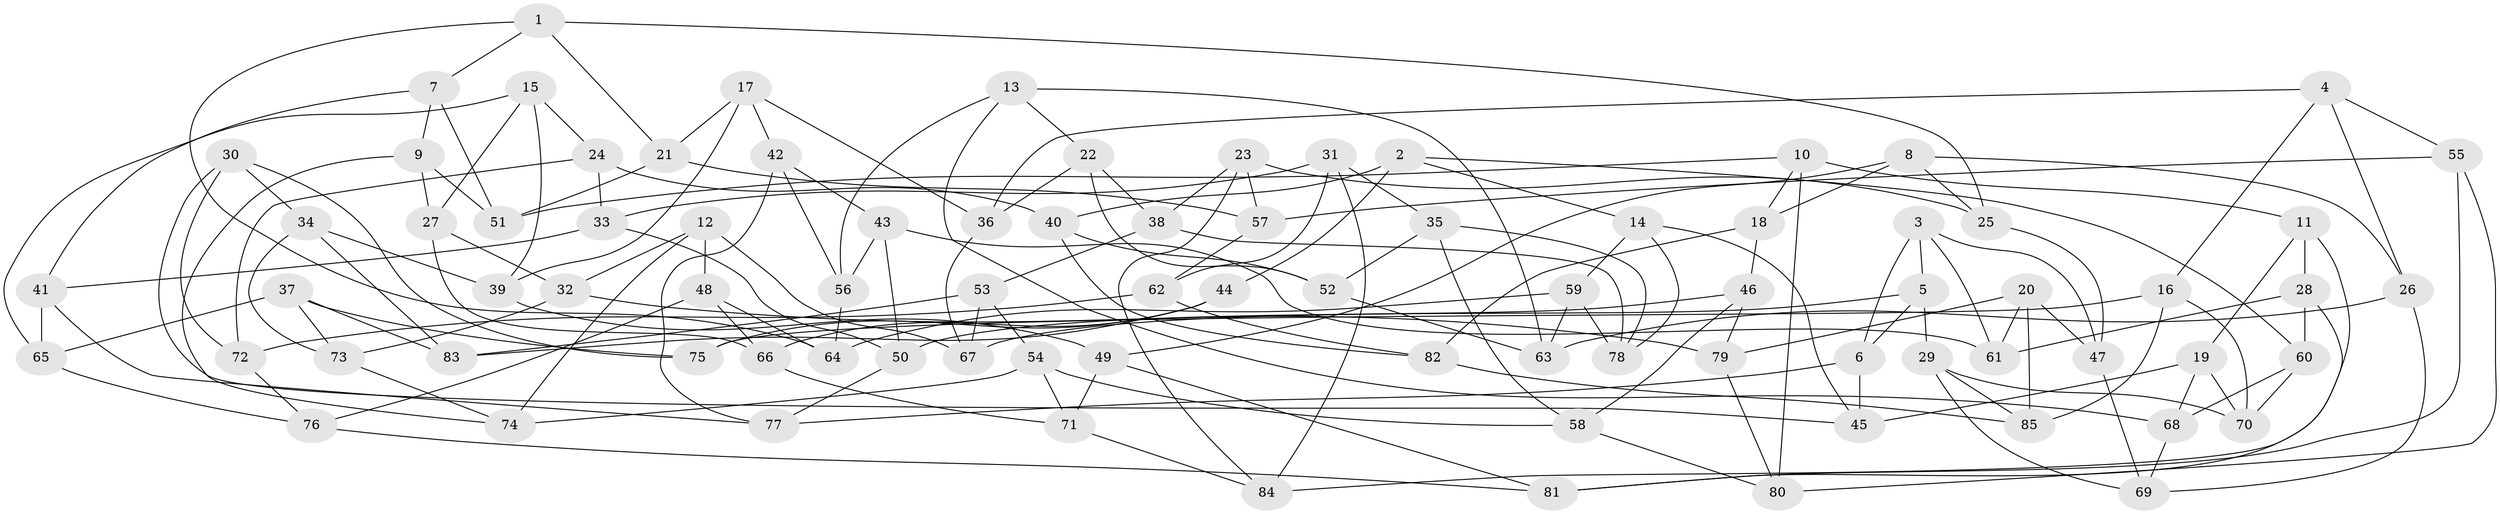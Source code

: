 // coarse degree distribution, {6: 0.45098039215686275, 5: 0.21568627450980393, 4: 0.3137254901960784, 3: 0.0196078431372549}
// Generated by graph-tools (version 1.1) at 2025/24/03/03/25 07:24:30]
// undirected, 85 vertices, 170 edges
graph export_dot {
graph [start="1"]
  node [color=gray90,style=filled];
  1;
  2;
  3;
  4;
  5;
  6;
  7;
  8;
  9;
  10;
  11;
  12;
  13;
  14;
  15;
  16;
  17;
  18;
  19;
  20;
  21;
  22;
  23;
  24;
  25;
  26;
  27;
  28;
  29;
  30;
  31;
  32;
  33;
  34;
  35;
  36;
  37;
  38;
  39;
  40;
  41;
  42;
  43;
  44;
  45;
  46;
  47;
  48;
  49;
  50;
  51;
  52;
  53;
  54;
  55;
  56;
  57;
  58;
  59;
  60;
  61;
  62;
  63;
  64;
  65;
  66;
  67;
  68;
  69;
  70;
  71;
  72;
  73;
  74;
  75;
  76;
  77;
  78;
  79;
  80;
  81;
  82;
  83;
  84;
  85;
  1 -- 7;
  1 -- 21;
  1 -- 64;
  1 -- 25;
  2 -- 14;
  2 -- 40;
  2 -- 60;
  2 -- 44;
  3 -- 5;
  3 -- 6;
  3 -- 47;
  3 -- 61;
  4 -- 26;
  4 -- 55;
  4 -- 36;
  4 -- 16;
  5 -- 67;
  5 -- 6;
  5 -- 29;
  6 -- 77;
  6 -- 45;
  7 -- 41;
  7 -- 51;
  7 -- 9;
  8 -- 26;
  8 -- 18;
  8 -- 49;
  8 -- 25;
  9 -- 27;
  9 -- 74;
  9 -- 51;
  10 -- 51;
  10 -- 11;
  10 -- 18;
  10 -- 80;
  11 -- 84;
  11 -- 28;
  11 -- 19;
  12 -- 67;
  12 -- 32;
  12 -- 48;
  12 -- 74;
  13 -- 68;
  13 -- 22;
  13 -- 56;
  13 -- 63;
  14 -- 59;
  14 -- 78;
  14 -- 45;
  15 -- 65;
  15 -- 24;
  15 -- 27;
  15 -- 39;
  16 -- 85;
  16 -- 70;
  16 -- 75;
  17 -- 42;
  17 -- 36;
  17 -- 21;
  17 -- 39;
  18 -- 46;
  18 -- 82;
  19 -- 45;
  19 -- 70;
  19 -- 68;
  20 -- 61;
  20 -- 79;
  20 -- 47;
  20 -- 85;
  21 -- 51;
  21 -- 57;
  22 -- 52;
  22 -- 38;
  22 -- 36;
  23 -- 84;
  23 -- 38;
  23 -- 57;
  23 -- 25;
  24 -- 40;
  24 -- 33;
  24 -- 72;
  25 -- 47;
  26 -- 69;
  26 -- 63;
  27 -- 32;
  27 -- 66;
  28 -- 61;
  28 -- 60;
  28 -- 81;
  29 -- 69;
  29 -- 85;
  29 -- 70;
  30 -- 34;
  30 -- 75;
  30 -- 72;
  30 -- 45;
  31 -- 33;
  31 -- 84;
  31 -- 35;
  31 -- 62;
  32 -- 73;
  32 -- 79;
  33 -- 50;
  33 -- 41;
  34 -- 39;
  34 -- 83;
  34 -- 73;
  35 -- 78;
  35 -- 52;
  35 -- 58;
  36 -- 67;
  37 -- 83;
  37 -- 73;
  37 -- 65;
  37 -- 75;
  38 -- 53;
  38 -- 78;
  39 -- 49;
  40 -- 52;
  40 -- 82;
  41 -- 65;
  41 -- 77;
  42 -- 56;
  42 -- 43;
  42 -- 77;
  43 -- 56;
  43 -- 61;
  43 -- 50;
  44 -- 83;
  44 -- 66;
  44 -- 75;
  46 -- 50;
  46 -- 79;
  46 -- 58;
  47 -- 69;
  48 -- 64;
  48 -- 76;
  48 -- 66;
  49 -- 71;
  49 -- 81;
  50 -- 77;
  52 -- 63;
  53 -- 54;
  53 -- 83;
  53 -- 67;
  54 -- 71;
  54 -- 58;
  54 -- 74;
  55 -- 57;
  55 -- 81;
  55 -- 80;
  56 -- 64;
  57 -- 62;
  58 -- 80;
  59 -- 63;
  59 -- 64;
  59 -- 78;
  60 -- 68;
  60 -- 70;
  62 -- 82;
  62 -- 72;
  65 -- 76;
  66 -- 71;
  68 -- 69;
  71 -- 84;
  72 -- 76;
  73 -- 74;
  76 -- 81;
  79 -- 80;
  82 -- 85;
}

